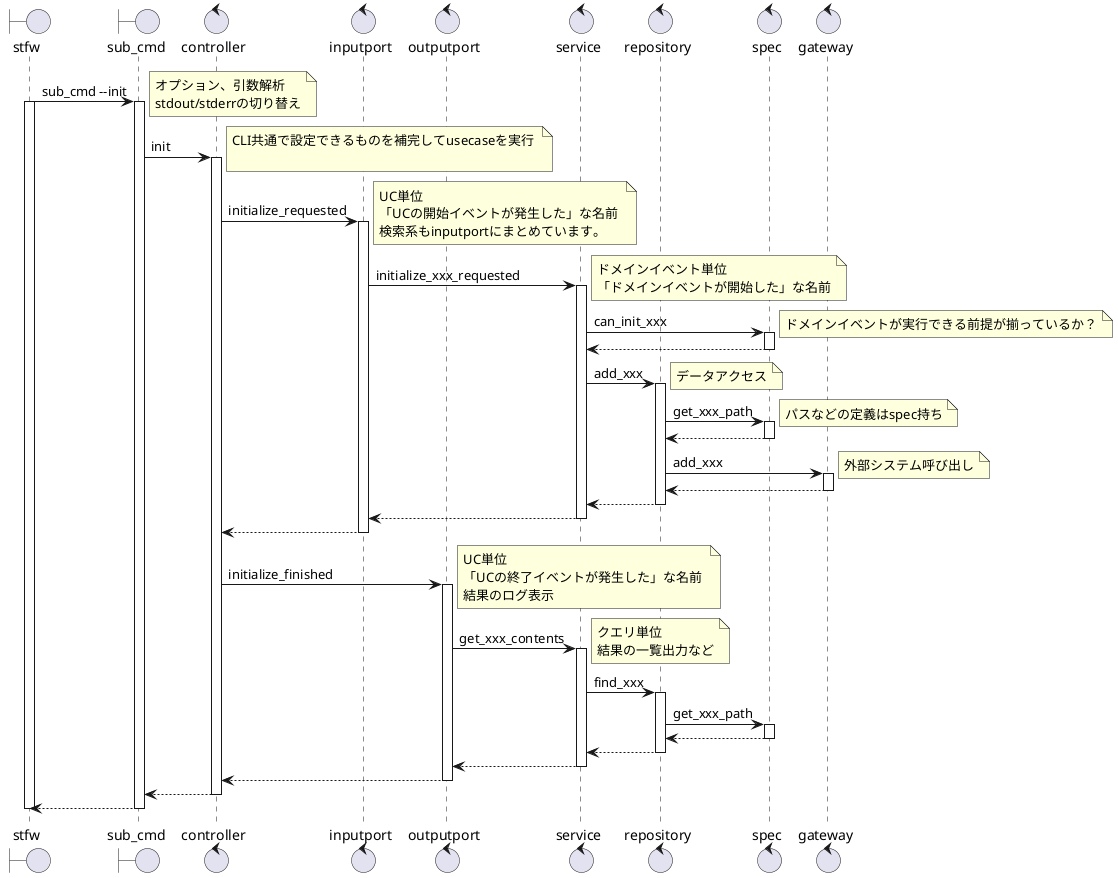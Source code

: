 @startuml
/' TODO パターンごとに整理  '/
boundary stfw
boundary sub_cmd

control controller
control inputport
control outputport
control service
control repository
control spec
control gateway


stfw -> sub_cmd : sub_cmd --init
note right : \
オプション、引数解析 \n\
stdout/stderrの切り替え
activate stfw
activate sub_cmd

sub_cmd -> controller : init
note right : \
CLI共通で設定できるものを補完してusecaseを実行 \n\

activate controller

controller -> inputport : initialize_requested
note right : \
UC単位 \n\
「UCの開始イベントが発生した」な名前 \n\
検索系もinputportにまとめています。
activate inputport

inputport -> service : initialize_xxx_requested
note right : \
ドメインイベント単位 \n\
「ドメインイベントが開始した」な名前
activate service

service -> spec : can_init_xxx
note right : \
ドメインイベントが実行できる前提が揃っているか？
activate spec
service <-- spec
deactivate spec

service -> repository : add_xxx
note right : \
データアクセス
activate repository

repository -> spec : get_xxx_path
note right : \
パスなどの定義はspec持ち
activate spec
repository <-- spec
deactivate spec

repository -> gateway : add_xxx
note right : \
外部システム呼び出し
activate gateway
repository <-- gateway
deactivate gateway

service <-- repository
deactivate repository
inputport <-- service
deactivate service
controller <-- inputport
deactivate inputport


controller -> outputport : initialize_finished
note right : \
UC単位 \n\
「UCの終了イベントが発生した」な名前 \n\
結果のログ表示
activate outputport

outputport -> service : get_xxx_contents
note right : \
クエリ単位 \n\
結果の一覧出力など
activate service
service -> repository : find_xxx
activate repository
repository -> spec : get_xxx_path
activate spec
repository <-- spec
deactivate spec

service <-- repository
deactivate repository
outputport <-- service
deactivate service
controller <-- outputport
deactivate outputport

sub_cmd <-- controller
deactivate controller
stfw <-- sub_cmd
deactivate sub_cmd
deactivate stfw


@enduml
